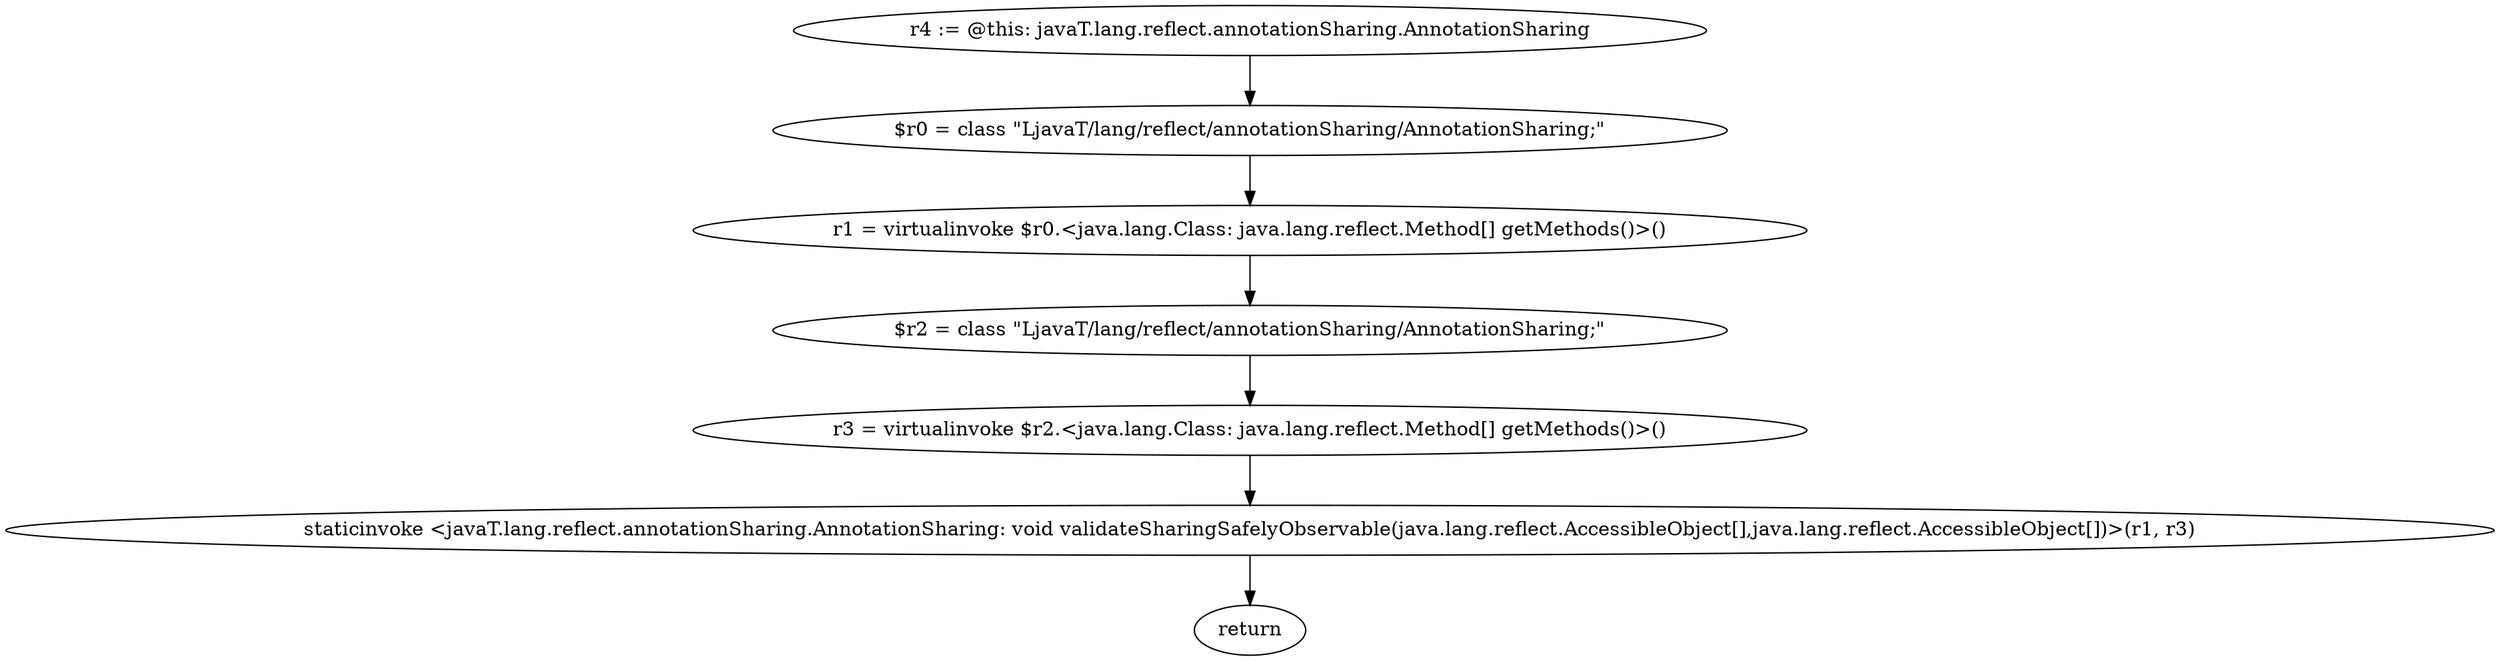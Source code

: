 digraph "unitGraph" {
    "r4 := @this: javaT.lang.reflect.annotationSharing.AnnotationSharing"
    "$r0 = class \"LjavaT/lang/reflect/annotationSharing/AnnotationSharing;\""
    "r1 = virtualinvoke $r0.<java.lang.Class: java.lang.reflect.Method[] getMethods()>()"
    "$r2 = class \"LjavaT/lang/reflect/annotationSharing/AnnotationSharing;\""
    "r3 = virtualinvoke $r2.<java.lang.Class: java.lang.reflect.Method[] getMethods()>()"
    "staticinvoke <javaT.lang.reflect.annotationSharing.AnnotationSharing: void validateSharingSafelyObservable(java.lang.reflect.AccessibleObject[],java.lang.reflect.AccessibleObject[])>(r1, r3)"
    "return"
    "r4 := @this: javaT.lang.reflect.annotationSharing.AnnotationSharing"->"$r0 = class \"LjavaT/lang/reflect/annotationSharing/AnnotationSharing;\"";
    "$r0 = class \"LjavaT/lang/reflect/annotationSharing/AnnotationSharing;\""->"r1 = virtualinvoke $r0.<java.lang.Class: java.lang.reflect.Method[] getMethods()>()";
    "r1 = virtualinvoke $r0.<java.lang.Class: java.lang.reflect.Method[] getMethods()>()"->"$r2 = class \"LjavaT/lang/reflect/annotationSharing/AnnotationSharing;\"";
    "$r2 = class \"LjavaT/lang/reflect/annotationSharing/AnnotationSharing;\""->"r3 = virtualinvoke $r2.<java.lang.Class: java.lang.reflect.Method[] getMethods()>()";
    "r3 = virtualinvoke $r2.<java.lang.Class: java.lang.reflect.Method[] getMethods()>()"->"staticinvoke <javaT.lang.reflect.annotationSharing.AnnotationSharing: void validateSharingSafelyObservable(java.lang.reflect.AccessibleObject[],java.lang.reflect.AccessibleObject[])>(r1, r3)";
    "staticinvoke <javaT.lang.reflect.annotationSharing.AnnotationSharing: void validateSharingSafelyObservable(java.lang.reflect.AccessibleObject[],java.lang.reflect.AccessibleObject[])>(r1, r3)"->"return";
}
